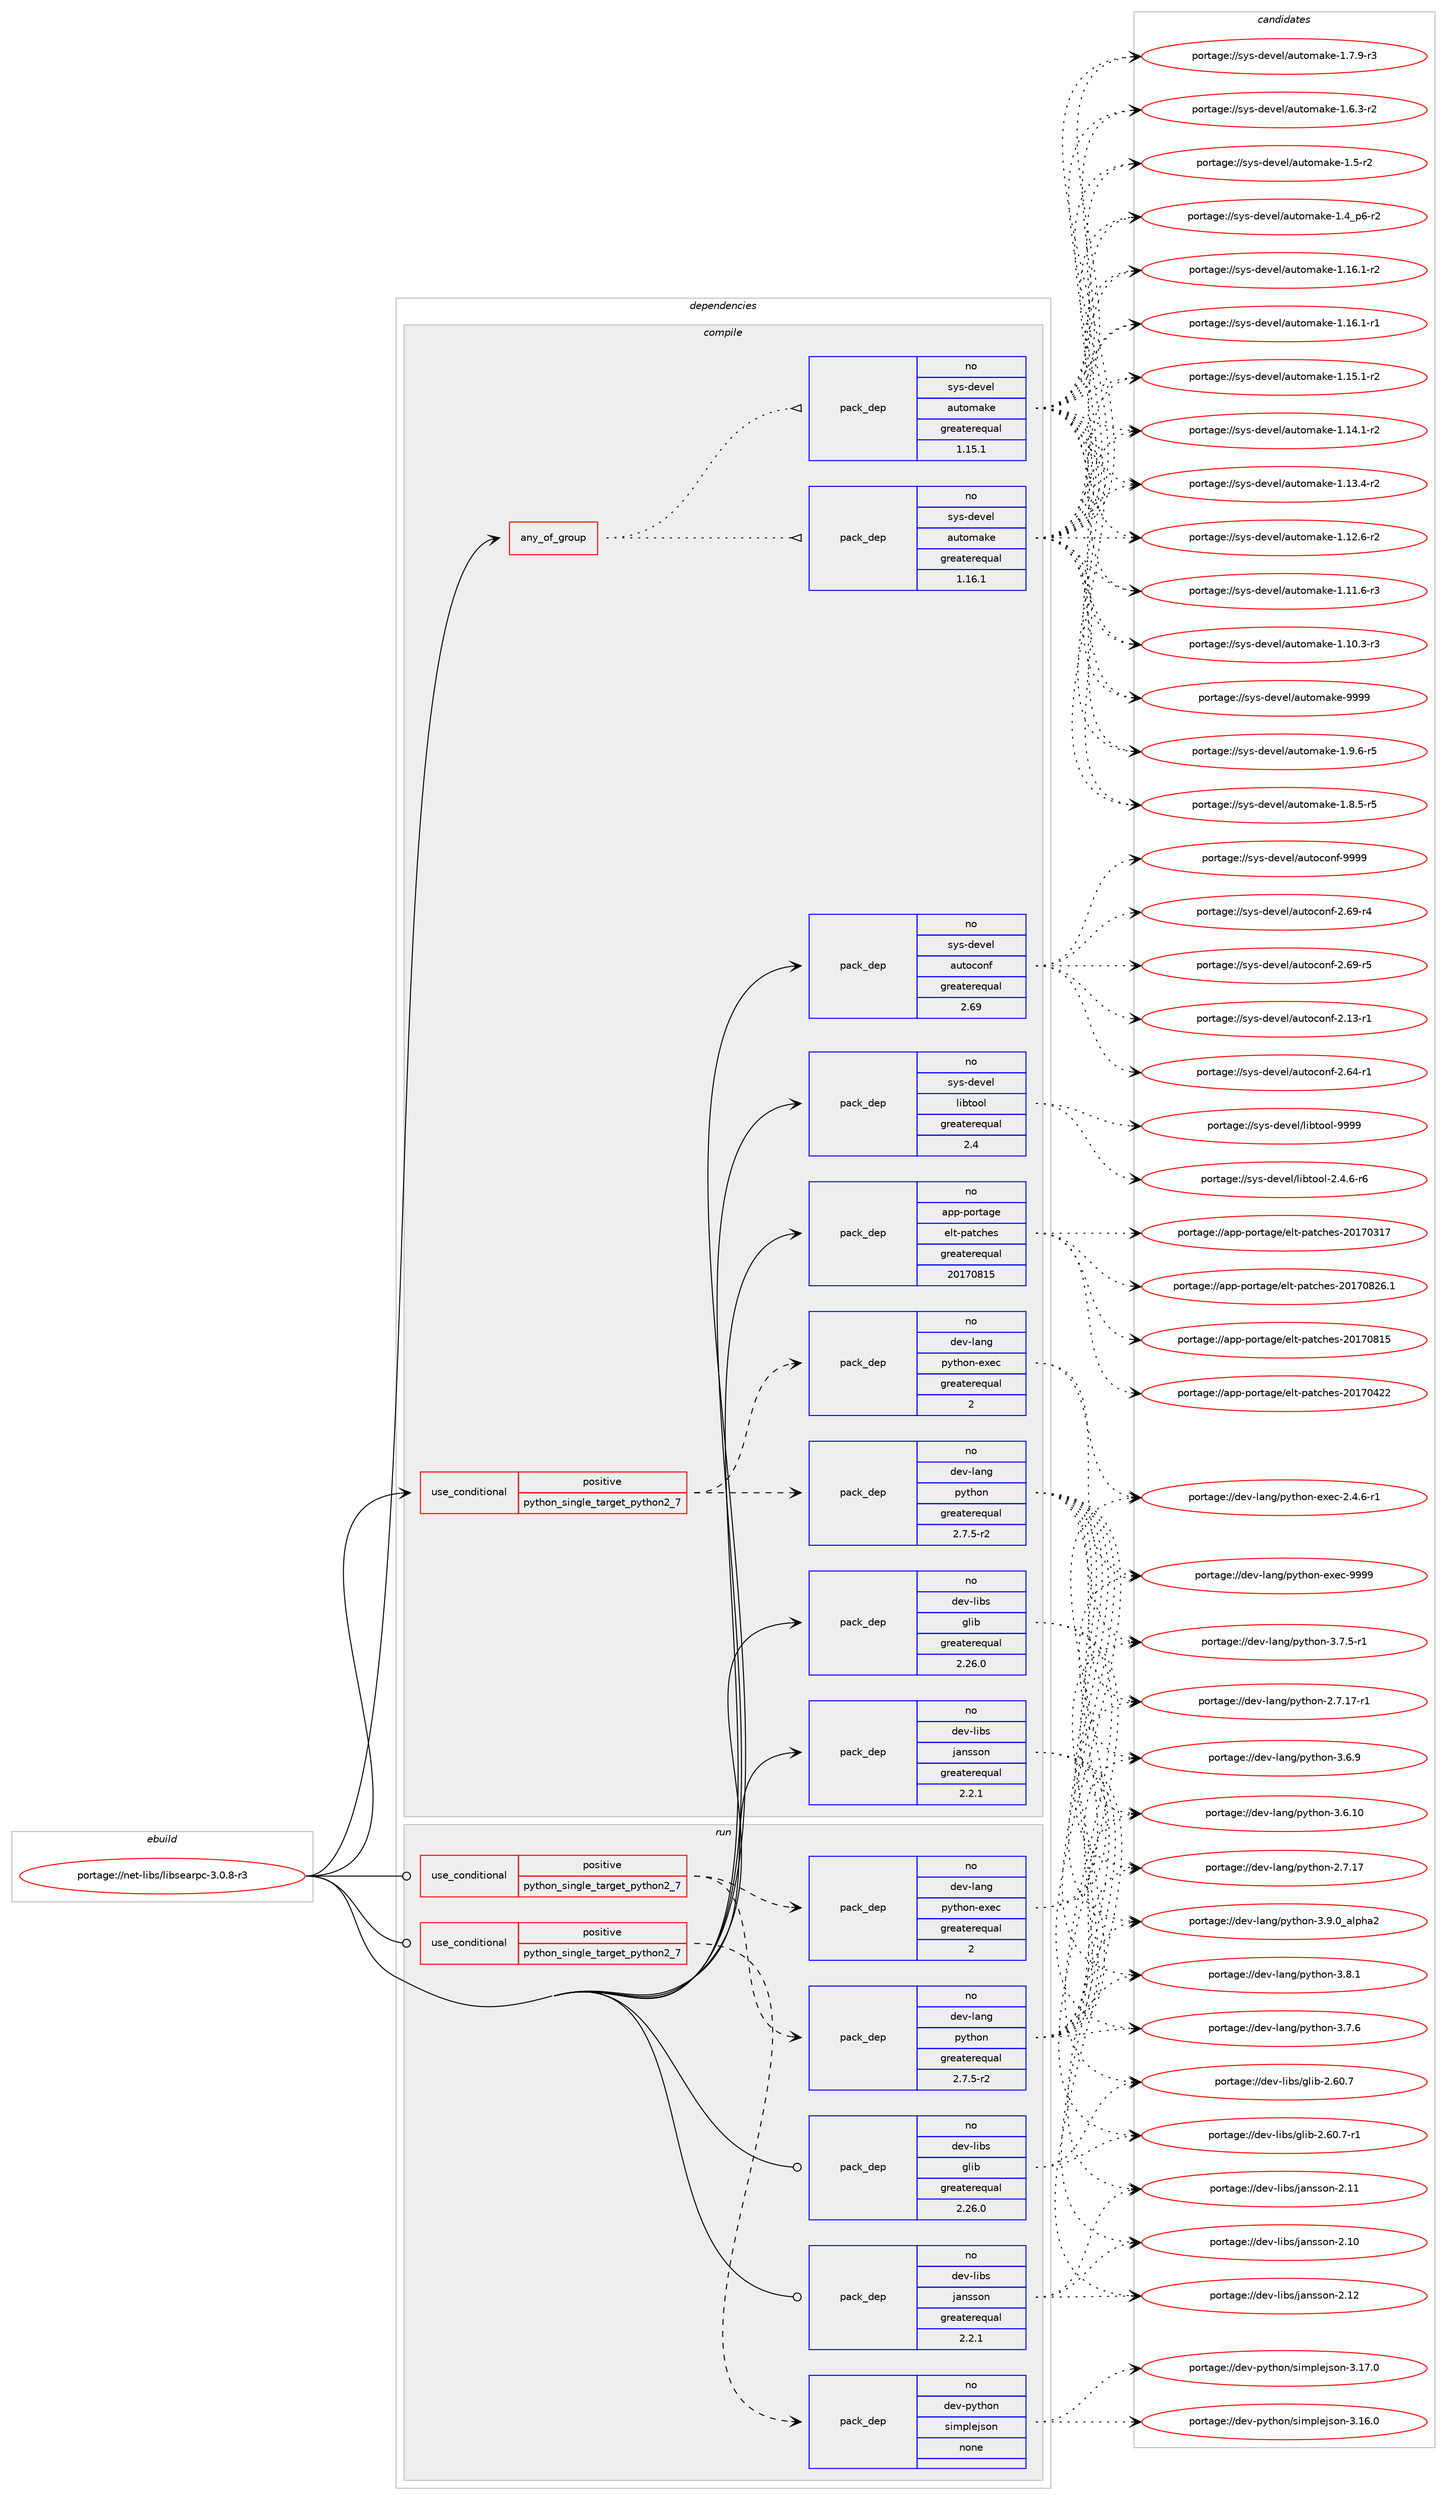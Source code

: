 digraph prolog {

# *************
# Graph options
# *************

newrank=true;
concentrate=true;
compound=true;
graph [rankdir=LR,fontname=Helvetica,fontsize=10,ranksep=1.5];#, ranksep=2.5, nodesep=0.2];
edge  [arrowhead=vee];
node  [fontname=Helvetica,fontsize=10];

# **********
# The ebuild
# **********

subgraph cluster_leftcol {
color=gray;
rank=same;
label=<<i>ebuild</i>>;
id [label="portage://net-libs/libsearpc-3.0.8-r3", color=red, width=4, href="../net-libs/libsearpc-3.0.8-r3.svg"];
}

# ****************
# The dependencies
# ****************

subgraph cluster_midcol {
color=gray;
label=<<i>dependencies</i>>;
subgraph cluster_compile {
fillcolor="#eeeeee";
style=filled;
label=<<i>compile</i>>;
subgraph any2089 {
dependency133314 [label=<<TABLE BORDER="0" CELLBORDER="1" CELLSPACING="0" CELLPADDING="4"><TR><TD CELLPADDING="10">any_of_group</TD></TR></TABLE>>, shape=none, color=red];subgraph pack102510 {
dependency133315 [label=<<TABLE BORDER="0" CELLBORDER="1" CELLSPACING="0" CELLPADDING="4" WIDTH="220"><TR><TD ROWSPAN="6" CELLPADDING="30">pack_dep</TD></TR><TR><TD WIDTH="110">no</TD></TR><TR><TD>sys-devel</TD></TR><TR><TD>automake</TD></TR><TR><TD>greaterequal</TD></TR><TR><TD>1.16.1</TD></TR></TABLE>>, shape=none, color=blue];
}
dependency133314:e -> dependency133315:w [weight=20,style="dotted",arrowhead="oinv"];
subgraph pack102511 {
dependency133316 [label=<<TABLE BORDER="0" CELLBORDER="1" CELLSPACING="0" CELLPADDING="4" WIDTH="220"><TR><TD ROWSPAN="6" CELLPADDING="30">pack_dep</TD></TR><TR><TD WIDTH="110">no</TD></TR><TR><TD>sys-devel</TD></TR><TR><TD>automake</TD></TR><TR><TD>greaterequal</TD></TR><TR><TD>1.15.1</TD></TR></TABLE>>, shape=none, color=blue];
}
dependency133314:e -> dependency133316:w [weight=20,style="dotted",arrowhead="oinv"];
}
id:e -> dependency133314:w [weight=20,style="solid",arrowhead="vee"];
subgraph cond28575 {
dependency133317 [label=<<TABLE BORDER="0" CELLBORDER="1" CELLSPACING="0" CELLPADDING="4"><TR><TD ROWSPAN="3" CELLPADDING="10">use_conditional</TD></TR><TR><TD>positive</TD></TR><TR><TD>python_single_target_python2_7</TD></TR></TABLE>>, shape=none, color=red];
subgraph pack102512 {
dependency133318 [label=<<TABLE BORDER="0" CELLBORDER="1" CELLSPACING="0" CELLPADDING="4" WIDTH="220"><TR><TD ROWSPAN="6" CELLPADDING="30">pack_dep</TD></TR><TR><TD WIDTH="110">no</TD></TR><TR><TD>dev-lang</TD></TR><TR><TD>python</TD></TR><TR><TD>greaterequal</TD></TR><TR><TD>2.7.5-r2</TD></TR></TABLE>>, shape=none, color=blue];
}
dependency133317:e -> dependency133318:w [weight=20,style="dashed",arrowhead="vee"];
subgraph pack102513 {
dependency133319 [label=<<TABLE BORDER="0" CELLBORDER="1" CELLSPACING="0" CELLPADDING="4" WIDTH="220"><TR><TD ROWSPAN="6" CELLPADDING="30">pack_dep</TD></TR><TR><TD WIDTH="110">no</TD></TR><TR><TD>dev-lang</TD></TR><TR><TD>python-exec</TD></TR><TR><TD>greaterequal</TD></TR><TR><TD>2</TD></TR></TABLE>>, shape=none, color=blue];
}
dependency133317:e -> dependency133319:w [weight=20,style="dashed",arrowhead="vee"];
}
id:e -> dependency133317:w [weight=20,style="solid",arrowhead="vee"];
subgraph pack102514 {
dependency133320 [label=<<TABLE BORDER="0" CELLBORDER="1" CELLSPACING="0" CELLPADDING="4" WIDTH="220"><TR><TD ROWSPAN="6" CELLPADDING="30">pack_dep</TD></TR><TR><TD WIDTH="110">no</TD></TR><TR><TD>app-portage</TD></TR><TR><TD>elt-patches</TD></TR><TR><TD>greaterequal</TD></TR><TR><TD>20170815</TD></TR></TABLE>>, shape=none, color=blue];
}
id:e -> dependency133320:w [weight=20,style="solid",arrowhead="vee"];
subgraph pack102515 {
dependency133321 [label=<<TABLE BORDER="0" CELLBORDER="1" CELLSPACING="0" CELLPADDING="4" WIDTH="220"><TR><TD ROWSPAN="6" CELLPADDING="30">pack_dep</TD></TR><TR><TD WIDTH="110">no</TD></TR><TR><TD>dev-libs</TD></TR><TR><TD>glib</TD></TR><TR><TD>greaterequal</TD></TR><TR><TD>2.26.0</TD></TR></TABLE>>, shape=none, color=blue];
}
id:e -> dependency133321:w [weight=20,style="solid",arrowhead="vee"];
subgraph pack102516 {
dependency133322 [label=<<TABLE BORDER="0" CELLBORDER="1" CELLSPACING="0" CELLPADDING="4" WIDTH="220"><TR><TD ROWSPAN="6" CELLPADDING="30">pack_dep</TD></TR><TR><TD WIDTH="110">no</TD></TR><TR><TD>dev-libs</TD></TR><TR><TD>jansson</TD></TR><TR><TD>greaterequal</TD></TR><TR><TD>2.2.1</TD></TR></TABLE>>, shape=none, color=blue];
}
id:e -> dependency133322:w [weight=20,style="solid",arrowhead="vee"];
subgraph pack102517 {
dependency133323 [label=<<TABLE BORDER="0" CELLBORDER="1" CELLSPACING="0" CELLPADDING="4" WIDTH="220"><TR><TD ROWSPAN="6" CELLPADDING="30">pack_dep</TD></TR><TR><TD WIDTH="110">no</TD></TR><TR><TD>sys-devel</TD></TR><TR><TD>autoconf</TD></TR><TR><TD>greaterequal</TD></TR><TR><TD>2.69</TD></TR></TABLE>>, shape=none, color=blue];
}
id:e -> dependency133323:w [weight=20,style="solid",arrowhead="vee"];
subgraph pack102518 {
dependency133324 [label=<<TABLE BORDER="0" CELLBORDER="1" CELLSPACING="0" CELLPADDING="4" WIDTH="220"><TR><TD ROWSPAN="6" CELLPADDING="30">pack_dep</TD></TR><TR><TD WIDTH="110">no</TD></TR><TR><TD>sys-devel</TD></TR><TR><TD>libtool</TD></TR><TR><TD>greaterequal</TD></TR><TR><TD>2.4</TD></TR></TABLE>>, shape=none, color=blue];
}
id:e -> dependency133324:w [weight=20,style="solid",arrowhead="vee"];
}
subgraph cluster_compileandrun {
fillcolor="#eeeeee";
style=filled;
label=<<i>compile and run</i>>;
}
subgraph cluster_run {
fillcolor="#eeeeee";
style=filled;
label=<<i>run</i>>;
subgraph cond28576 {
dependency133325 [label=<<TABLE BORDER="0" CELLBORDER="1" CELLSPACING="0" CELLPADDING="4"><TR><TD ROWSPAN="3" CELLPADDING="10">use_conditional</TD></TR><TR><TD>positive</TD></TR><TR><TD>python_single_target_python2_7</TD></TR></TABLE>>, shape=none, color=red];
subgraph pack102519 {
dependency133326 [label=<<TABLE BORDER="0" CELLBORDER="1" CELLSPACING="0" CELLPADDING="4" WIDTH="220"><TR><TD ROWSPAN="6" CELLPADDING="30">pack_dep</TD></TR><TR><TD WIDTH="110">no</TD></TR><TR><TD>dev-lang</TD></TR><TR><TD>python</TD></TR><TR><TD>greaterequal</TD></TR><TR><TD>2.7.5-r2</TD></TR></TABLE>>, shape=none, color=blue];
}
dependency133325:e -> dependency133326:w [weight=20,style="dashed",arrowhead="vee"];
subgraph pack102520 {
dependency133327 [label=<<TABLE BORDER="0" CELLBORDER="1" CELLSPACING="0" CELLPADDING="4" WIDTH="220"><TR><TD ROWSPAN="6" CELLPADDING="30">pack_dep</TD></TR><TR><TD WIDTH="110">no</TD></TR><TR><TD>dev-lang</TD></TR><TR><TD>python-exec</TD></TR><TR><TD>greaterequal</TD></TR><TR><TD>2</TD></TR></TABLE>>, shape=none, color=blue];
}
dependency133325:e -> dependency133327:w [weight=20,style="dashed",arrowhead="vee"];
}
id:e -> dependency133325:w [weight=20,style="solid",arrowhead="odot"];
subgraph cond28577 {
dependency133328 [label=<<TABLE BORDER="0" CELLBORDER="1" CELLSPACING="0" CELLPADDING="4"><TR><TD ROWSPAN="3" CELLPADDING="10">use_conditional</TD></TR><TR><TD>positive</TD></TR><TR><TD>python_single_target_python2_7</TD></TR></TABLE>>, shape=none, color=red];
subgraph pack102521 {
dependency133329 [label=<<TABLE BORDER="0" CELLBORDER="1" CELLSPACING="0" CELLPADDING="4" WIDTH="220"><TR><TD ROWSPAN="6" CELLPADDING="30">pack_dep</TD></TR><TR><TD WIDTH="110">no</TD></TR><TR><TD>dev-python</TD></TR><TR><TD>simplejson</TD></TR><TR><TD>none</TD></TR><TR><TD></TD></TR></TABLE>>, shape=none, color=blue];
}
dependency133328:e -> dependency133329:w [weight=20,style="dashed",arrowhead="vee"];
}
id:e -> dependency133328:w [weight=20,style="solid",arrowhead="odot"];
subgraph pack102522 {
dependency133330 [label=<<TABLE BORDER="0" CELLBORDER="1" CELLSPACING="0" CELLPADDING="4" WIDTH="220"><TR><TD ROWSPAN="6" CELLPADDING="30">pack_dep</TD></TR><TR><TD WIDTH="110">no</TD></TR><TR><TD>dev-libs</TD></TR><TR><TD>glib</TD></TR><TR><TD>greaterequal</TD></TR><TR><TD>2.26.0</TD></TR></TABLE>>, shape=none, color=blue];
}
id:e -> dependency133330:w [weight=20,style="solid",arrowhead="odot"];
subgraph pack102523 {
dependency133331 [label=<<TABLE BORDER="0" CELLBORDER="1" CELLSPACING="0" CELLPADDING="4" WIDTH="220"><TR><TD ROWSPAN="6" CELLPADDING="30">pack_dep</TD></TR><TR><TD WIDTH="110">no</TD></TR><TR><TD>dev-libs</TD></TR><TR><TD>jansson</TD></TR><TR><TD>greaterequal</TD></TR><TR><TD>2.2.1</TD></TR></TABLE>>, shape=none, color=blue];
}
id:e -> dependency133331:w [weight=20,style="solid",arrowhead="odot"];
}
}

# **************
# The candidates
# **************

subgraph cluster_choices {
rank=same;
color=gray;
label=<<i>candidates</i>>;

subgraph choice102510 {
color=black;
nodesep=1;
choice115121115451001011181011084797117116111109971071014557575757 [label="portage://sys-devel/automake-9999", color=red, width=4,href="../sys-devel/automake-9999.svg"];
choice115121115451001011181011084797117116111109971071014549465746544511453 [label="portage://sys-devel/automake-1.9.6-r5", color=red, width=4,href="../sys-devel/automake-1.9.6-r5.svg"];
choice115121115451001011181011084797117116111109971071014549465646534511453 [label="portage://sys-devel/automake-1.8.5-r5", color=red, width=4,href="../sys-devel/automake-1.8.5-r5.svg"];
choice115121115451001011181011084797117116111109971071014549465546574511451 [label="portage://sys-devel/automake-1.7.9-r3", color=red, width=4,href="../sys-devel/automake-1.7.9-r3.svg"];
choice115121115451001011181011084797117116111109971071014549465446514511450 [label="portage://sys-devel/automake-1.6.3-r2", color=red, width=4,href="../sys-devel/automake-1.6.3-r2.svg"];
choice11512111545100101118101108479711711611110997107101454946534511450 [label="portage://sys-devel/automake-1.5-r2", color=red, width=4,href="../sys-devel/automake-1.5-r2.svg"];
choice115121115451001011181011084797117116111109971071014549465295112544511450 [label="portage://sys-devel/automake-1.4_p6-r2", color=red, width=4,href="../sys-devel/automake-1.4_p6-r2.svg"];
choice11512111545100101118101108479711711611110997107101454946495446494511450 [label="portage://sys-devel/automake-1.16.1-r2", color=red, width=4,href="../sys-devel/automake-1.16.1-r2.svg"];
choice11512111545100101118101108479711711611110997107101454946495446494511449 [label="portage://sys-devel/automake-1.16.1-r1", color=red, width=4,href="../sys-devel/automake-1.16.1-r1.svg"];
choice11512111545100101118101108479711711611110997107101454946495346494511450 [label="portage://sys-devel/automake-1.15.1-r2", color=red, width=4,href="../sys-devel/automake-1.15.1-r2.svg"];
choice11512111545100101118101108479711711611110997107101454946495246494511450 [label="portage://sys-devel/automake-1.14.1-r2", color=red, width=4,href="../sys-devel/automake-1.14.1-r2.svg"];
choice11512111545100101118101108479711711611110997107101454946495146524511450 [label="portage://sys-devel/automake-1.13.4-r2", color=red, width=4,href="../sys-devel/automake-1.13.4-r2.svg"];
choice11512111545100101118101108479711711611110997107101454946495046544511450 [label="portage://sys-devel/automake-1.12.6-r2", color=red, width=4,href="../sys-devel/automake-1.12.6-r2.svg"];
choice11512111545100101118101108479711711611110997107101454946494946544511451 [label="portage://sys-devel/automake-1.11.6-r3", color=red, width=4,href="../sys-devel/automake-1.11.6-r3.svg"];
choice11512111545100101118101108479711711611110997107101454946494846514511451 [label="portage://sys-devel/automake-1.10.3-r3", color=red, width=4,href="../sys-devel/automake-1.10.3-r3.svg"];
dependency133315:e -> choice115121115451001011181011084797117116111109971071014557575757:w [style=dotted,weight="100"];
dependency133315:e -> choice115121115451001011181011084797117116111109971071014549465746544511453:w [style=dotted,weight="100"];
dependency133315:e -> choice115121115451001011181011084797117116111109971071014549465646534511453:w [style=dotted,weight="100"];
dependency133315:e -> choice115121115451001011181011084797117116111109971071014549465546574511451:w [style=dotted,weight="100"];
dependency133315:e -> choice115121115451001011181011084797117116111109971071014549465446514511450:w [style=dotted,weight="100"];
dependency133315:e -> choice11512111545100101118101108479711711611110997107101454946534511450:w [style=dotted,weight="100"];
dependency133315:e -> choice115121115451001011181011084797117116111109971071014549465295112544511450:w [style=dotted,weight="100"];
dependency133315:e -> choice11512111545100101118101108479711711611110997107101454946495446494511450:w [style=dotted,weight="100"];
dependency133315:e -> choice11512111545100101118101108479711711611110997107101454946495446494511449:w [style=dotted,weight="100"];
dependency133315:e -> choice11512111545100101118101108479711711611110997107101454946495346494511450:w [style=dotted,weight="100"];
dependency133315:e -> choice11512111545100101118101108479711711611110997107101454946495246494511450:w [style=dotted,weight="100"];
dependency133315:e -> choice11512111545100101118101108479711711611110997107101454946495146524511450:w [style=dotted,weight="100"];
dependency133315:e -> choice11512111545100101118101108479711711611110997107101454946495046544511450:w [style=dotted,weight="100"];
dependency133315:e -> choice11512111545100101118101108479711711611110997107101454946494946544511451:w [style=dotted,weight="100"];
dependency133315:e -> choice11512111545100101118101108479711711611110997107101454946494846514511451:w [style=dotted,weight="100"];
}
subgraph choice102511 {
color=black;
nodesep=1;
choice115121115451001011181011084797117116111109971071014557575757 [label="portage://sys-devel/automake-9999", color=red, width=4,href="../sys-devel/automake-9999.svg"];
choice115121115451001011181011084797117116111109971071014549465746544511453 [label="portage://sys-devel/automake-1.9.6-r5", color=red, width=4,href="../sys-devel/automake-1.9.6-r5.svg"];
choice115121115451001011181011084797117116111109971071014549465646534511453 [label="portage://sys-devel/automake-1.8.5-r5", color=red, width=4,href="../sys-devel/automake-1.8.5-r5.svg"];
choice115121115451001011181011084797117116111109971071014549465546574511451 [label="portage://sys-devel/automake-1.7.9-r3", color=red, width=4,href="../sys-devel/automake-1.7.9-r3.svg"];
choice115121115451001011181011084797117116111109971071014549465446514511450 [label="portage://sys-devel/automake-1.6.3-r2", color=red, width=4,href="../sys-devel/automake-1.6.3-r2.svg"];
choice11512111545100101118101108479711711611110997107101454946534511450 [label="portage://sys-devel/automake-1.5-r2", color=red, width=4,href="../sys-devel/automake-1.5-r2.svg"];
choice115121115451001011181011084797117116111109971071014549465295112544511450 [label="portage://sys-devel/automake-1.4_p6-r2", color=red, width=4,href="../sys-devel/automake-1.4_p6-r2.svg"];
choice11512111545100101118101108479711711611110997107101454946495446494511450 [label="portage://sys-devel/automake-1.16.1-r2", color=red, width=4,href="../sys-devel/automake-1.16.1-r2.svg"];
choice11512111545100101118101108479711711611110997107101454946495446494511449 [label="portage://sys-devel/automake-1.16.1-r1", color=red, width=4,href="../sys-devel/automake-1.16.1-r1.svg"];
choice11512111545100101118101108479711711611110997107101454946495346494511450 [label="portage://sys-devel/automake-1.15.1-r2", color=red, width=4,href="../sys-devel/automake-1.15.1-r2.svg"];
choice11512111545100101118101108479711711611110997107101454946495246494511450 [label="portage://sys-devel/automake-1.14.1-r2", color=red, width=4,href="../sys-devel/automake-1.14.1-r2.svg"];
choice11512111545100101118101108479711711611110997107101454946495146524511450 [label="portage://sys-devel/automake-1.13.4-r2", color=red, width=4,href="../sys-devel/automake-1.13.4-r2.svg"];
choice11512111545100101118101108479711711611110997107101454946495046544511450 [label="portage://sys-devel/automake-1.12.6-r2", color=red, width=4,href="../sys-devel/automake-1.12.6-r2.svg"];
choice11512111545100101118101108479711711611110997107101454946494946544511451 [label="portage://sys-devel/automake-1.11.6-r3", color=red, width=4,href="../sys-devel/automake-1.11.6-r3.svg"];
choice11512111545100101118101108479711711611110997107101454946494846514511451 [label="portage://sys-devel/automake-1.10.3-r3", color=red, width=4,href="../sys-devel/automake-1.10.3-r3.svg"];
dependency133316:e -> choice115121115451001011181011084797117116111109971071014557575757:w [style=dotted,weight="100"];
dependency133316:e -> choice115121115451001011181011084797117116111109971071014549465746544511453:w [style=dotted,weight="100"];
dependency133316:e -> choice115121115451001011181011084797117116111109971071014549465646534511453:w [style=dotted,weight="100"];
dependency133316:e -> choice115121115451001011181011084797117116111109971071014549465546574511451:w [style=dotted,weight="100"];
dependency133316:e -> choice115121115451001011181011084797117116111109971071014549465446514511450:w [style=dotted,weight="100"];
dependency133316:e -> choice11512111545100101118101108479711711611110997107101454946534511450:w [style=dotted,weight="100"];
dependency133316:e -> choice115121115451001011181011084797117116111109971071014549465295112544511450:w [style=dotted,weight="100"];
dependency133316:e -> choice11512111545100101118101108479711711611110997107101454946495446494511450:w [style=dotted,weight="100"];
dependency133316:e -> choice11512111545100101118101108479711711611110997107101454946495446494511449:w [style=dotted,weight="100"];
dependency133316:e -> choice11512111545100101118101108479711711611110997107101454946495346494511450:w [style=dotted,weight="100"];
dependency133316:e -> choice11512111545100101118101108479711711611110997107101454946495246494511450:w [style=dotted,weight="100"];
dependency133316:e -> choice11512111545100101118101108479711711611110997107101454946495146524511450:w [style=dotted,weight="100"];
dependency133316:e -> choice11512111545100101118101108479711711611110997107101454946495046544511450:w [style=dotted,weight="100"];
dependency133316:e -> choice11512111545100101118101108479711711611110997107101454946494946544511451:w [style=dotted,weight="100"];
dependency133316:e -> choice11512111545100101118101108479711711611110997107101454946494846514511451:w [style=dotted,weight="100"];
}
subgraph choice102512 {
color=black;
nodesep=1;
choice10010111845108971101034711212111610411111045514657464895971081121049750 [label="portage://dev-lang/python-3.9.0_alpha2", color=red, width=4,href="../dev-lang/python-3.9.0_alpha2.svg"];
choice100101118451089711010347112121116104111110455146564649 [label="portage://dev-lang/python-3.8.1", color=red, width=4,href="../dev-lang/python-3.8.1.svg"];
choice100101118451089711010347112121116104111110455146554654 [label="portage://dev-lang/python-3.7.6", color=red, width=4,href="../dev-lang/python-3.7.6.svg"];
choice1001011184510897110103471121211161041111104551465546534511449 [label="portage://dev-lang/python-3.7.5-r1", color=red, width=4,href="../dev-lang/python-3.7.5-r1.svg"];
choice100101118451089711010347112121116104111110455146544657 [label="portage://dev-lang/python-3.6.9", color=red, width=4,href="../dev-lang/python-3.6.9.svg"];
choice10010111845108971101034711212111610411111045514654464948 [label="portage://dev-lang/python-3.6.10", color=red, width=4,href="../dev-lang/python-3.6.10.svg"];
choice100101118451089711010347112121116104111110455046554649554511449 [label="portage://dev-lang/python-2.7.17-r1", color=red, width=4,href="../dev-lang/python-2.7.17-r1.svg"];
choice10010111845108971101034711212111610411111045504655464955 [label="portage://dev-lang/python-2.7.17", color=red, width=4,href="../dev-lang/python-2.7.17.svg"];
dependency133318:e -> choice10010111845108971101034711212111610411111045514657464895971081121049750:w [style=dotted,weight="100"];
dependency133318:e -> choice100101118451089711010347112121116104111110455146564649:w [style=dotted,weight="100"];
dependency133318:e -> choice100101118451089711010347112121116104111110455146554654:w [style=dotted,weight="100"];
dependency133318:e -> choice1001011184510897110103471121211161041111104551465546534511449:w [style=dotted,weight="100"];
dependency133318:e -> choice100101118451089711010347112121116104111110455146544657:w [style=dotted,weight="100"];
dependency133318:e -> choice10010111845108971101034711212111610411111045514654464948:w [style=dotted,weight="100"];
dependency133318:e -> choice100101118451089711010347112121116104111110455046554649554511449:w [style=dotted,weight="100"];
dependency133318:e -> choice10010111845108971101034711212111610411111045504655464955:w [style=dotted,weight="100"];
}
subgraph choice102513 {
color=black;
nodesep=1;
choice10010111845108971101034711212111610411111045101120101994557575757 [label="portage://dev-lang/python-exec-9999", color=red, width=4,href="../dev-lang/python-exec-9999.svg"];
choice10010111845108971101034711212111610411111045101120101994550465246544511449 [label="portage://dev-lang/python-exec-2.4.6-r1", color=red, width=4,href="../dev-lang/python-exec-2.4.6-r1.svg"];
dependency133319:e -> choice10010111845108971101034711212111610411111045101120101994557575757:w [style=dotted,weight="100"];
dependency133319:e -> choice10010111845108971101034711212111610411111045101120101994550465246544511449:w [style=dotted,weight="100"];
}
subgraph choice102514 {
color=black;
nodesep=1;
choice971121124511211111411697103101471011081164511297116991041011154550484955485650544649 [label="portage://app-portage/elt-patches-20170826.1", color=red, width=4,href="../app-portage/elt-patches-20170826.1.svg"];
choice97112112451121111141169710310147101108116451129711699104101115455048495548564953 [label="portage://app-portage/elt-patches-20170815", color=red, width=4,href="../app-portage/elt-patches-20170815.svg"];
choice97112112451121111141169710310147101108116451129711699104101115455048495548525050 [label="portage://app-portage/elt-patches-20170422", color=red, width=4,href="../app-portage/elt-patches-20170422.svg"];
choice97112112451121111141169710310147101108116451129711699104101115455048495548514955 [label="portage://app-portage/elt-patches-20170317", color=red, width=4,href="../app-portage/elt-patches-20170317.svg"];
dependency133320:e -> choice971121124511211111411697103101471011081164511297116991041011154550484955485650544649:w [style=dotted,weight="100"];
dependency133320:e -> choice97112112451121111141169710310147101108116451129711699104101115455048495548564953:w [style=dotted,weight="100"];
dependency133320:e -> choice97112112451121111141169710310147101108116451129711699104101115455048495548525050:w [style=dotted,weight="100"];
dependency133320:e -> choice97112112451121111141169710310147101108116451129711699104101115455048495548514955:w [style=dotted,weight="100"];
}
subgraph choice102515 {
color=black;
nodesep=1;
choice10010111845108105981154710310810598455046544846554511449 [label="portage://dev-libs/glib-2.60.7-r1", color=red, width=4,href="../dev-libs/glib-2.60.7-r1.svg"];
choice1001011184510810598115471031081059845504654484655 [label="portage://dev-libs/glib-2.60.7", color=red, width=4,href="../dev-libs/glib-2.60.7.svg"];
dependency133321:e -> choice10010111845108105981154710310810598455046544846554511449:w [style=dotted,weight="100"];
dependency133321:e -> choice1001011184510810598115471031081059845504654484655:w [style=dotted,weight="100"];
}
subgraph choice102516 {
color=black;
nodesep=1;
choice100101118451081059811547106971101151151111104550464950 [label="portage://dev-libs/jansson-2.12", color=red, width=4,href="../dev-libs/jansson-2.12.svg"];
choice100101118451081059811547106971101151151111104550464949 [label="portage://dev-libs/jansson-2.11", color=red, width=4,href="../dev-libs/jansson-2.11.svg"];
choice100101118451081059811547106971101151151111104550464948 [label="portage://dev-libs/jansson-2.10", color=red, width=4,href="../dev-libs/jansson-2.10.svg"];
dependency133322:e -> choice100101118451081059811547106971101151151111104550464950:w [style=dotted,weight="100"];
dependency133322:e -> choice100101118451081059811547106971101151151111104550464949:w [style=dotted,weight="100"];
dependency133322:e -> choice100101118451081059811547106971101151151111104550464948:w [style=dotted,weight="100"];
}
subgraph choice102517 {
color=black;
nodesep=1;
choice115121115451001011181011084797117116111991111101024557575757 [label="portage://sys-devel/autoconf-9999", color=red, width=4,href="../sys-devel/autoconf-9999.svg"];
choice1151211154510010111810110847971171161119911111010245504654574511453 [label="portage://sys-devel/autoconf-2.69-r5", color=red, width=4,href="../sys-devel/autoconf-2.69-r5.svg"];
choice1151211154510010111810110847971171161119911111010245504654574511452 [label="portage://sys-devel/autoconf-2.69-r4", color=red, width=4,href="../sys-devel/autoconf-2.69-r4.svg"];
choice1151211154510010111810110847971171161119911111010245504654524511449 [label="portage://sys-devel/autoconf-2.64-r1", color=red, width=4,href="../sys-devel/autoconf-2.64-r1.svg"];
choice1151211154510010111810110847971171161119911111010245504649514511449 [label="portage://sys-devel/autoconf-2.13-r1", color=red, width=4,href="../sys-devel/autoconf-2.13-r1.svg"];
dependency133323:e -> choice115121115451001011181011084797117116111991111101024557575757:w [style=dotted,weight="100"];
dependency133323:e -> choice1151211154510010111810110847971171161119911111010245504654574511453:w [style=dotted,weight="100"];
dependency133323:e -> choice1151211154510010111810110847971171161119911111010245504654574511452:w [style=dotted,weight="100"];
dependency133323:e -> choice1151211154510010111810110847971171161119911111010245504654524511449:w [style=dotted,weight="100"];
dependency133323:e -> choice1151211154510010111810110847971171161119911111010245504649514511449:w [style=dotted,weight="100"];
}
subgraph choice102518 {
color=black;
nodesep=1;
choice1151211154510010111810110847108105981161111111084557575757 [label="portage://sys-devel/libtool-9999", color=red, width=4,href="../sys-devel/libtool-9999.svg"];
choice1151211154510010111810110847108105981161111111084550465246544511454 [label="portage://sys-devel/libtool-2.4.6-r6", color=red, width=4,href="../sys-devel/libtool-2.4.6-r6.svg"];
dependency133324:e -> choice1151211154510010111810110847108105981161111111084557575757:w [style=dotted,weight="100"];
dependency133324:e -> choice1151211154510010111810110847108105981161111111084550465246544511454:w [style=dotted,weight="100"];
}
subgraph choice102519 {
color=black;
nodesep=1;
choice10010111845108971101034711212111610411111045514657464895971081121049750 [label="portage://dev-lang/python-3.9.0_alpha2", color=red, width=4,href="../dev-lang/python-3.9.0_alpha2.svg"];
choice100101118451089711010347112121116104111110455146564649 [label="portage://dev-lang/python-3.8.1", color=red, width=4,href="../dev-lang/python-3.8.1.svg"];
choice100101118451089711010347112121116104111110455146554654 [label="portage://dev-lang/python-3.7.6", color=red, width=4,href="../dev-lang/python-3.7.6.svg"];
choice1001011184510897110103471121211161041111104551465546534511449 [label="portage://dev-lang/python-3.7.5-r1", color=red, width=4,href="../dev-lang/python-3.7.5-r1.svg"];
choice100101118451089711010347112121116104111110455146544657 [label="portage://dev-lang/python-3.6.9", color=red, width=4,href="../dev-lang/python-3.6.9.svg"];
choice10010111845108971101034711212111610411111045514654464948 [label="portage://dev-lang/python-3.6.10", color=red, width=4,href="../dev-lang/python-3.6.10.svg"];
choice100101118451089711010347112121116104111110455046554649554511449 [label="portage://dev-lang/python-2.7.17-r1", color=red, width=4,href="../dev-lang/python-2.7.17-r1.svg"];
choice10010111845108971101034711212111610411111045504655464955 [label="portage://dev-lang/python-2.7.17", color=red, width=4,href="../dev-lang/python-2.7.17.svg"];
dependency133326:e -> choice10010111845108971101034711212111610411111045514657464895971081121049750:w [style=dotted,weight="100"];
dependency133326:e -> choice100101118451089711010347112121116104111110455146564649:w [style=dotted,weight="100"];
dependency133326:e -> choice100101118451089711010347112121116104111110455146554654:w [style=dotted,weight="100"];
dependency133326:e -> choice1001011184510897110103471121211161041111104551465546534511449:w [style=dotted,weight="100"];
dependency133326:e -> choice100101118451089711010347112121116104111110455146544657:w [style=dotted,weight="100"];
dependency133326:e -> choice10010111845108971101034711212111610411111045514654464948:w [style=dotted,weight="100"];
dependency133326:e -> choice100101118451089711010347112121116104111110455046554649554511449:w [style=dotted,weight="100"];
dependency133326:e -> choice10010111845108971101034711212111610411111045504655464955:w [style=dotted,weight="100"];
}
subgraph choice102520 {
color=black;
nodesep=1;
choice10010111845108971101034711212111610411111045101120101994557575757 [label="portage://dev-lang/python-exec-9999", color=red, width=4,href="../dev-lang/python-exec-9999.svg"];
choice10010111845108971101034711212111610411111045101120101994550465246544511449 [label="portage://dev-lang/python-exec-2.4.6-r1", color=red, width=4,href="../dev-lang/python-exec-2.4.6-r1.svg"];
dependency133327:e -> choice10010111845108971101034711212111610411111045101120101994557575757:w [style=dotted,weight="100"];
dependency133327:e -> choice10010111845108971101034711212111610411111045101120101994550465246544511449:w [style=dotted,weight="100"];
}
subgraph choice102521 {
color=black;
nodesep=1;
choice100101118451121211161041111104711510510911210810110611511111045514649554648 [label="portage://dev-python/simplejson-3.17.0", color=red, width=4,href="../dev-python/simplejson-3.17.0.svg"];
choice100101118451121211161041111104711510510911210810110611511111045514649544648 [label="portage://dev-python/simplejson-3.16.0", color=red, width=4,href="../dev-python/simplejson-3.16.0.svg"];
dependency133329:e -> choice100101118451121211161041111104711510510911210810110611511111045514649554648:w [style=dotted,weight="100"];
dependency133329:e -> choice100101118451121211161041111104711510510911210810110611511111045514649544648:w [style=dotted,weight="100"];
}
subgraph choice102522 {
color=black;
nodesep=1;
choice10010111845108105981154710310810598455046544846554511449 [label="portage://dev-libs/glib-2.60.7-r1", color=red, width=4,href="../dev-libs/glib-2.60.7-r1.svg"];
choice1001011184510810598115471031081059845504654484655 [label="portage://dev-libs/glib-2.60.7", color=red, width=4,href="../dev-libs/glib-2.60.7.svg"];
dependency133330:e -> choice10010111845108105981154710310810598455046544846554511449:w [style=dotted,weight="100"];
dependency133330:e -> choice1001011184510810598115471031081059845504654484655:w [style=dotted,weight="100"];
}
subgraph choice102523 {
color=black;
nodesep=1;
choice100101118451081059811547106971101151151111104550464950 [label="portage://dev-libs/jansson-2.12", color=red, width=4,href="../dev-libs/jansson-2.12.svg"];
choice100101118451081059811547106971101151151111104550464949 [label="portage://dev-libs/jansson-2.11", color=red, width=4,href="../dev-libs/jansson-2.11.svg"];
choice100101118451081059811547106971101151151111104550464948 [label="portage://dev-libs/jansson-2.10", color=red, width=4,href="../dev-libs/jansson-2.10.svg"];
dependency133331:e -> choice100101118451081059811547106971101151151111104550464950:w [style=dotted,weight="100"];
dependency133331:e -> choice100101118451081059811547106971101151151111104550464949:w [style=dotted,weight="100"];
dependency133331:e -> choice100101118451081059811547106971101151151111104550464948:w [style=dotted,weight="100"];
}
}

}
